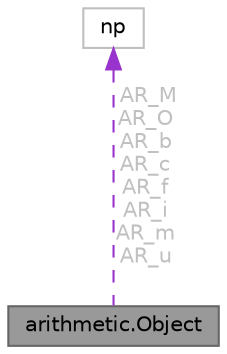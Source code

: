 digraph "arithmetic.Object"
{
 // LATEX_PDF_SIZE
  bgcolor="transparent";
  edge [fontname=Helvetica,fontsize=10,labelfontname=Helvetica,labelfontsize=10];
  node [fontname=Helvetica,fontsize=10,shape=box,height=0.2,width=0.4];
  Node1 [id="Node000001",label="arithmetic.Object",height=0.2,width=0.4,color="gray40", fillcolor="grey60", style="filled", fontcolor="black",tooltip=" "];
  Node2 -> Node1 [id="edge2_Node000001_Node000002",dir="back",color="darkorchid3",style="dashed",tooltip=" ",label=" AR_M\nAR_O\nAR_b\nAR_c\nAR_f\nAR_i\nAR_m\nAR_u",fontcolor="grey" ];
  Node2 [id="Node000002",label="np",height=0.2,width=0.4,color="grey75", fillcolor="white", style="filled",tooltip=" "];
}
